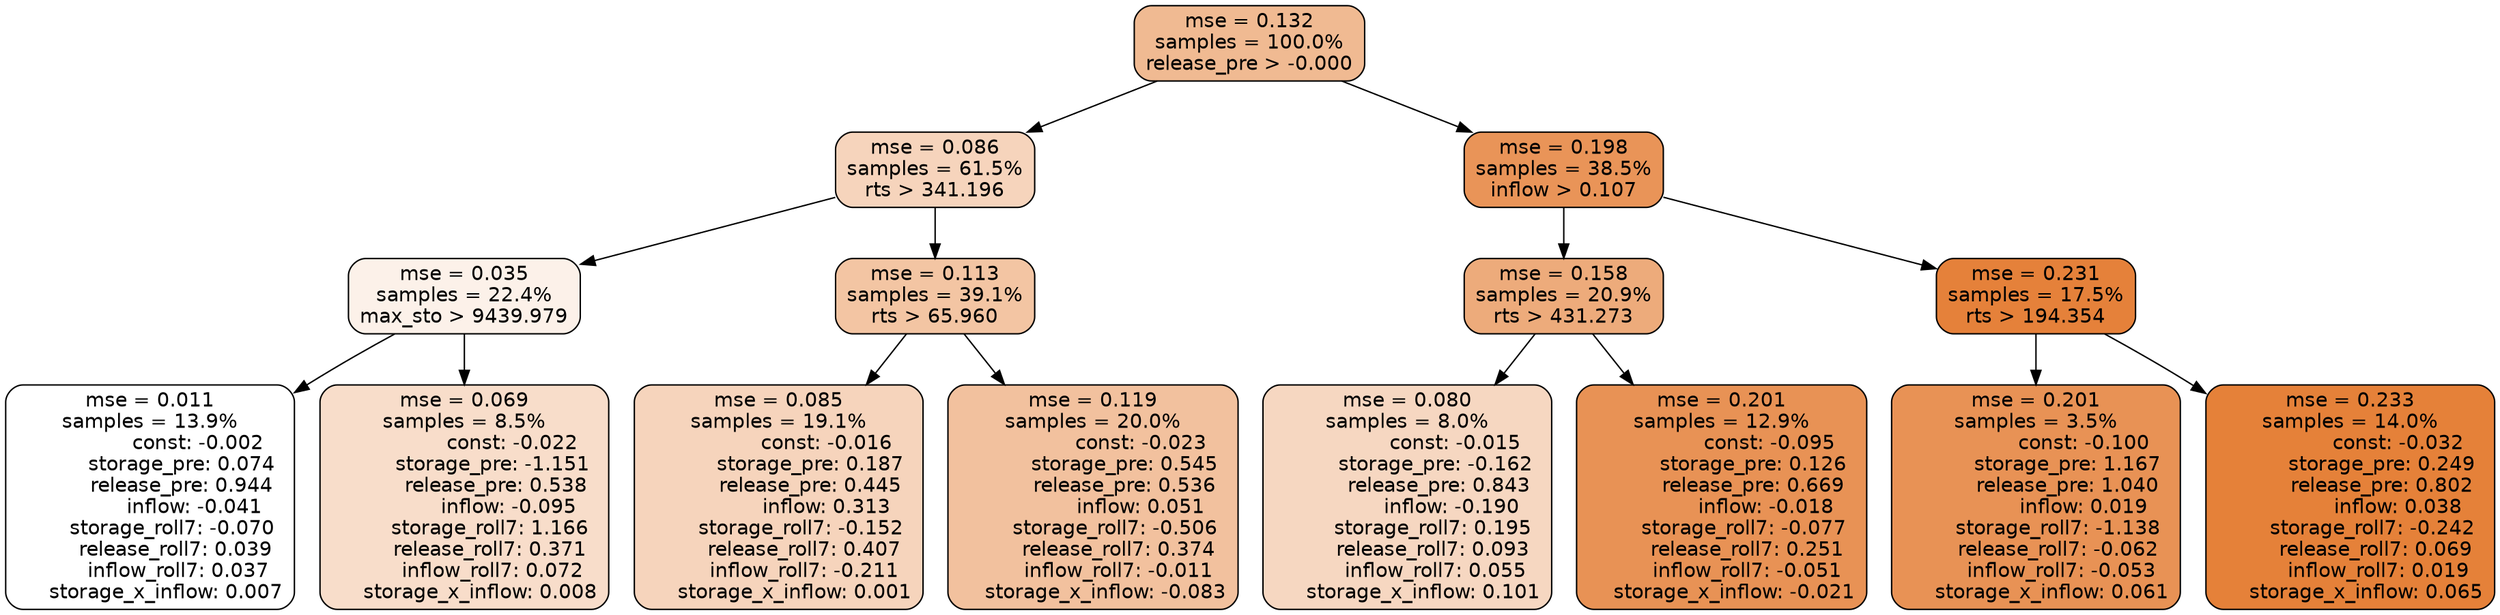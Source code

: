 digraph tree {
node [shape=rectangle, style="filled, rounded", color="black", fontname=helvetica] ;
edge [fontname=helvetica] ;
	"0" [label="mse = 0.132
samples = 100.0%
release_pre > -0.000", fillcolor="#f0ba92"]
	"1" [label="mse = 0.086
samples = 61.5%
rts > 341.196", fillcolor="#f6d4bc"]
	"8" [label="mse = 0.198
samples = 38.5%
inflow > 0.107", fillcolor="#e99458"]
	"5" [label="mse = 0.035
samples = 22.4%
max_sto > 9439.979", fillcolor="#fcf1e9"]
	"2" [label="mse = 0.113
samples = 39.1%
rts > 65.960", fillcolor="#f3c5a3"]
	"9" [label="mse = 0.158
samples = 20.9%
rts > 431.273", fillcolor="#edab7b"]
	"12" [label="mse = 0.231
samples = 17.5%
rts > 194.354", fillcolor="#e5813a"]
	"6" [label="mse = 0.011
samples = 13.9%
               const: -0.002
          storage_pre: 0.074
          release_pre: 0.944
              inflow: -0.041
       storage_roll7: -0.070
        release_roll7: 0.039
         inflow_roll7: 0.037
     storage_x_inflow: 0.007", fillcolor="#ffffff"]
	"7" [label="mse = 0.069
samples = 8.5%
               const: -0.022
         storage_pre: -1.151
          release_pre: 0.538
              inflow: -0.095
        storage_roll7: 1.166
        release_roll7: 0.371
         inflow_roll7: 0.072
     storage_x_inflow: 0.008", fillcolor="#f8ddca"]
	"3" [label="mse = 0.085
samples = 19.1%
               const: -0.016
          storage_pre: 0.187
          release_pre: 0.445
               inflow: 0.313
       storage_roll7: -0.152
        release_roll7: 0.407
        inflow_roll7: -0.211
     storage_x_inflow: 0.001", fillcolor="#f6d4bc"]
	"4" [label="mse = 0.119
samples = 20.0%
               const: -0.023
          storage_pre: 0.545
          release_pre: 0.536
               inflow: 0.051
       storage_roll7: -0.506
        release_roll7: 0.374
        inflow_roll7: -0.011
    storage_x_inflow: -0.083", fillcolor="#f2c19e"]
	"11" [label="mse = 0.080
samples = 8.0%
               const: -0.015
         storage_pre: -0.162
          release_pre: 0.843
              inflow: -0.190
        storage_roll7: 0.195
        release_roll7: 0.093
         inflow_roll7: 0.055
     storage_x_inflow: 0.101", fillcolor="#f6d7c1"]
	"10" [label="mse = 0.201
samples = 12.9%
               const: -0.095
          storage_pre: 0.126
          release_pre: 0.669
              inflow: -0.018
       storage_roll7: -0.077
        release_roll7: 0.251
        inflow_roll7: -0.051
    storage_x_inflow: -0.021", fillcolor="#e89255"]
	"14" [label="mse = 0.201
samples = 3.5%
               const: -0.100
          storage_pre: 1.167
          release_pre: 1.040
               inflow: 0.019
       storage_roll7: -1.138
       release_roll7: -0.062
        inflow_roll7: -0.053
     storage_x_inflow: 0.061", fillcolor="#e89255"]
	"13" [label="mse = 0.233
samples = 14.0%
               const: -0.032
          storage_pre: 0.249
          release_pre: 0.802
               inflow: 0.038
       storage_roll7: -0.242
        release_roll7: 0.069
         inflow_roll7: 0.019
     storage_x_inflow: 0.065", fillcolor="#e58139"]

	"0" -> "1"
	"0" -> "8"
	"1" -> "2"
	"1" -> "5"
	"8" -> "9"
	"8" -> "12"
	"5" -> "6"
	"5" -> "7"
	"2" -> "3"
	"2" -> "4"
	"9" -> "10"
	"9" -> "11"
	"12" -> "13"
	"12" -> "14"
}